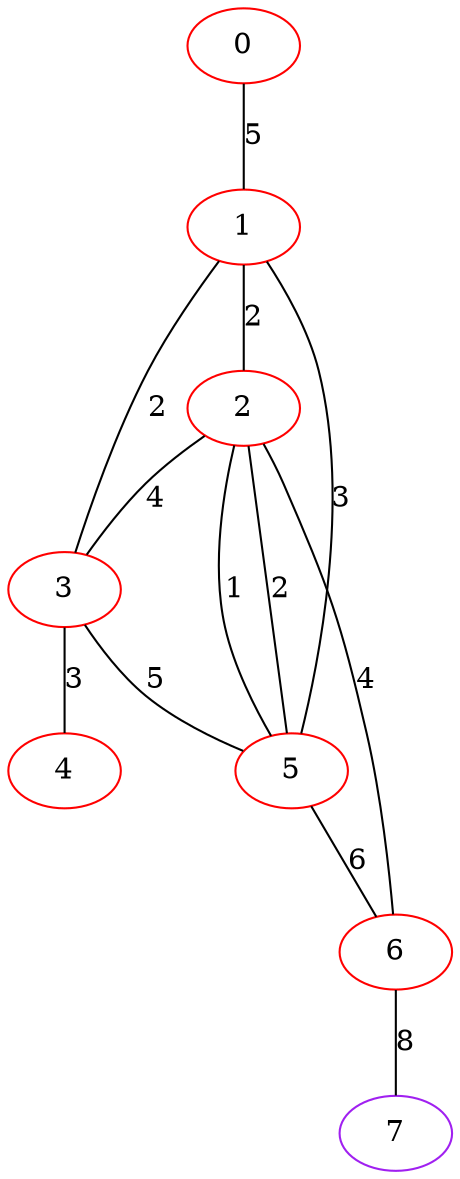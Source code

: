 graph "" {
0 [color=red, weight=1];
1 [color=red, weight=1];
2 [color=red, weight=1];
3 [color=red, weight=1];
4 [color=red, weight=1];
5 [color=red, weight=1];
6 [color=red, weight=1];
7 [color=purple, weight=4];
0 -- 1  [key=0, label=5];
1 -- 2  [key=0, label=2];
1 -- 3  [key=0, label=2];
1 -- 5  [key=0, label=3];
2 -- 3  [key=0, label=4];
2 -- 5  [key=0, label=1];
2 -- 5  [key=1, label=2];
2 -- 6  [key=0, label=4];
3 -- 4  [key=0, label=3];
3 -- 5  [key=0, label=5];
5 -- 6  [key=0, label=6];
6 -- 7  [key=0, label=8];
}
